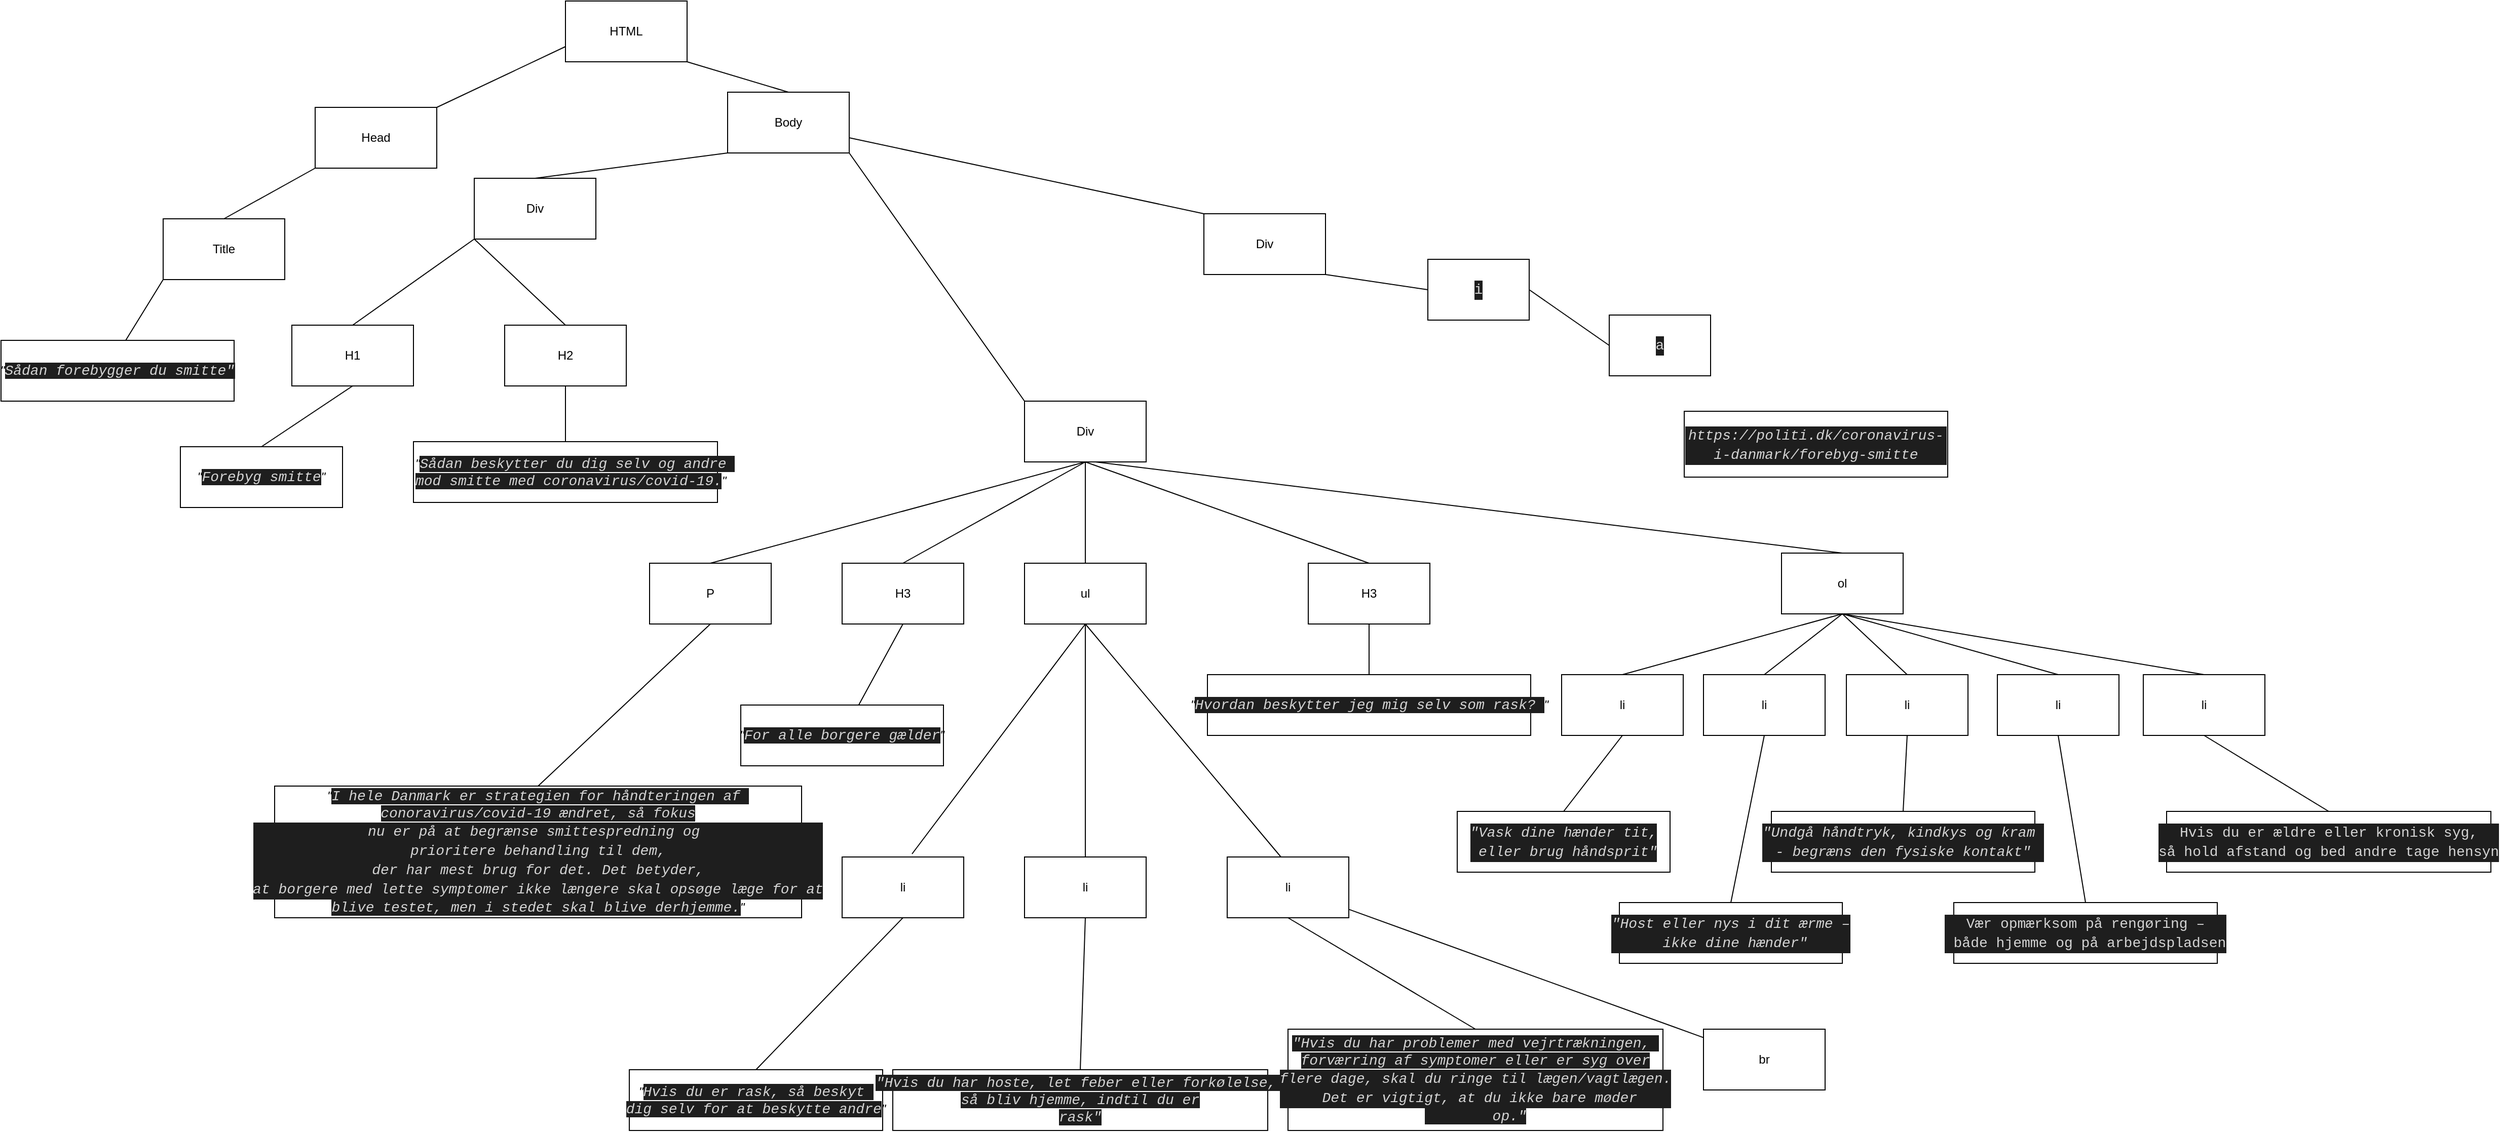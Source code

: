<mxfile version="14.4.3" type="device"><diagram id="SWk45aJRewrwvjy1jRBv" name="Side-1"><mxGraphModel dx="3197" dy="1370" grid="1" gridSize="10" guides="1" tooltips="1" connect="1" arrows="1" fold="1" page="1" pageScale="1" pageWidth="827" pageHeight="1169" math="0" shadow="0"><root><mxCell id="0"/><mxCell id="1" parent="0"/><mxCell id="Qfj3tp9A4YCkuV0znQAr-1" value="HTML" style="rounded=0;whiteSpace=wrap;html=1;" vertex="1" parent="1"><mxGeometry x="-270" y="10" width="120" height="60" as="geometry"/></mxCell><mxCell id="Qfj3tp9A4YCkuV0znQAr-2" value="Head" style="rounded=0;whiteSpace=wrap;html=1;" vertex="1" parent="1"><mxGeometry x="-517" y="115" width="120" height="60" as="geometry"/></mxCell><mxCell id="Qfj3tp9A4YCkuV0znQAr-3" value="Body" style="rounded=0;whiteSpace=wrap;html=1;" vertex="1" parent="1"><mxGeometry x="-110" y="100" width="120" height="60" as="geometry"/></mxCell><mxCell id="Qfj3tp9A4YCkuV0znQAr-4" value="Title" style="rounded=0;whiteSpace=wrap;html=1;" vertex="1" parent="1"><mxGeometry x="-667" y="225" width="120" height="60" as="geometry"/></mxCell><mxCell id="Qfj3tp9A4YCkuV0znQAr-5" value="Div&lt;span style=&quot;color: rgba(0 , 0 , 0 , 0) ; font-family: monospace ; font-size: 0px&quot;&gt;%3CmxGraphModel%3E%3Croot%3E%3CmxCell%20id%3D%220%22%2F%3E%3CmxCell%20id%3D%221%22%20parent%3D%220%22%2F%3E%3CmxCell%20id%3D%222%22%20value%3D%22Title%22%20style%3D%22rounded%3D0%3BwhiteSpace%3Dwrap%3Bhtml%3D1%3B%22%20vertex%3D%221%22%20parent%3D%221%22%3E%3CmxGeometry%20x%3D%22100%22%20y%3D%22340%22%20width%3D%22120%22%20height%3D%2260%22%20as%3D%22geometry%22%2F%3E%3C%2FmxCell%3E%3C%2Froot%3E%3C%2FmxGraphModel%3E&lt;/span&gt;&lt;span style=&quot;color: rgba(0 , 0 , 0 , 0) ; font-family: monospace ; font-size: 0px&quot;&gt;%3CmxGraphModel%3E%3Croot%3E%3CmxCell%20id%3D%220%22%2F%3E%3CmxCell%20id%3D%221%22%20parent%3D%220%22%2F%3E%3CmxCell%20id%3D%222%22%20value%3D%22Title%22%20style%3D%22rounded%3D0%3BwhiteSpace%3Dwrap%3Bhtml%3D1%3B%22%20vertex%3D%221%22%20parent%3D%221%22%3E%3CmxGeometry%20x%3D%22100%22%20y%3D%22340%22%20width%3D%22120%22%20height%3D%2260%22%20as%3D%22geometry%22%2F%3E%3C%2FmxCell%3E%3C%2Froot%3E%3C%2FmxGraphModel%3E&lt;/span&gt;" style="rounded=0;whiteSpace=wrap;html=1;" vertex="1" parent="1"><mxGeometry x="183" y="405" width="120" height="60" as="geometry"/></mxCell><mxCell id="Qfj3tp9A4YCkuV0znQAr-6" value="Div" style="rounded=0;whiteSpace=wrap;html=1;" vertex="1" parent="1"><mxGeometry x="-360" y="185" width="120" height="60" as="geometry"/></mxCell><mxCell id="Qfj3tp9A4YCkuV0znQAr-7" value="Div&lt;span style=&quot;color: rgba(0 , 0 , 0 , 0) ; font-family: monospace ; font-size: 0px&quot;&gt;%3CmxGraphModel%3E%3Croot%3E%3CmxCell%20id%3D%220%22%2F%3E%3CmxCell%20id%3D%221%22%20parent%3D%220%22%2F%3E%3CmxCell%20id%3D%222%22%20value%3D%22Title%22%20style%3D%22rounded%3D0%3BwhiteSpace%3Dwrap%3Bhtml%3D1%3B%22%20vertex%3D%221%22%20parent%3D%221%22%3E%3CmxGeometry%20x%3D%22100%22%20y%3D%22340%22%20width%3D%22120%22%20height%3D%2260%22%20as%3D%22geometry%22%2F%3E%3C%2FmxCell%3E%3C%2Froot%3E%3C%2FmxGraphModel%3E&lt;/span&gt;&lt;span style=&quot;color: rgba(0 , 0 , 0 , 0) ; font-family: monospace ; font-size: 0px&quot;&gt;%3CmxGraphModel%3E%3Croot%3E%3CmxCell%20id%3D%220%22%2F%3E%3CmxCell%20id%3D%221%22%20parent%3D%220%22%2F%3E%3CmxCell%20id%3D%222%22%20value%3D%22Title%22%20style%3D%22rounded%3D0%3BwhiteSpace%3Dwrap%3Bhtml%3D1%3B%22%20vertex%3D%221%22%20parent%3D%221%22%3E%3CmxGeometry%20x%3D%22100%22%20y%3D%22340%22%20width%3D%22120%22%20height%3D%2260%22%20as%3D%22geometry%22%2F%3E%3C%2FmxCell%3E%3C%2Froot%3E%3C%2FmxGraphModel%3E&lt;/span&gt;" style="rounded=0;whiteSpace=wrap;html=1;" vertex="1" parent="1"><mxGeometry x="360" y="220" width="120" height="60" as="geometry"/></mxCell><mxCell id="Qfj3tp9A4YCkuV0znQAr-8" value="H1" style="rounded=0;whiteSpace=wrap;html=1;" vertex="1" parent="1"><mxGeometry x="-540" y="330" width="120" height="60" as="geometry"/></mxCell><mxCell id="Qfj3tp9A4YCkuV0znQAr-9" value="H2" style="rounded=0;whiteSpace=wrap;html=1;" vertex="1" parent="1"><mxGeometry x="-330" y="330" width="120" height="60" as="geometry"/></mxCell><mxCell id="Qfj3tp9A4YCkuV0znQAr-10" value="&lt;i&gt;&quot;&lt;span style=&quot;background-color: rgb(30 , 30 , 30) ; color: rgb(212 , 212 , 212) ; font-family: &amp;#34;consolas&amp;#34; , &amp;#34;courier new&amp;#34; , monospace ; font-size: 14px&quot;&gt;Forebyg&amp;nbsp;smitte&lt;/span&gt;&lt;span&gt;&quot;&lt;/span&gt;&lt;/i&gt;" style="rounded=0;whiteSpace=wrap;html=1;" vertex="1" parent="1"><mxGeometry x="-650" y="450" width="160" height="60" as="geometry"/></mxCell><mxCell id="Qfj3tp9A4YCkuV0znQAr-11" value="&lt;i&gt;&quot;&lt;span style=&quot;background-color: rgb(30 , 30 , 30) ; color: rgb(212 , 212 , 212) ; font-family: &amp;#34;consolas&amp;#34; , &amp;#34;courier new&amp;#34; , monospace ; font-size: 14px&quot;&gt;Sådan&amp;nbsp;beskytter&amp;nbsp;du&amp;nbsp;dig&amp;nbsp;selv&amp;nbsp;og&amp;nbsp;andre&amp;nbsp;&lt;br&gt;mod&amp;nbsp;smitte&amp;nbsp;med&amp;nbsp;coronavirus/covid-19.&lt;/span&gt;&lt;span&gt;&quot;&lt;/span&gt;&lt;/i&gt;" style="rounded=0;whiteSpace=wrap;html=1;align=left;" vertex="1" parent="1"><mxGeometry x="-420" y="445" width="300" height="60" as="geometry"/></mxCell><mxCell id="Qfj3tp9A4YCkuV0znQAr-12" value="" style="endArrow=none;html=1;entryX=0;entryY=0.75;entryDx=0;entryDy=0;exitX=1;exitY=0;exitDx=0;exitDy=0;" edge="1" parent="1" source="Qfj3tp9A4YCkuV0znQAr-2" target="Qfj3tp9A4YCkuV0znQAr-1"><mxGeometry width="50" height="50" relative="1" as="geometry"><mxPoint x="-437" y="155" as="sourcePoint"/><mxPoint x="-333" y="65" as="targetPoint"/></mxGeometry></mxCell><mxCell id="Qfj3tp9A4YCkuV0znQAr-13" value="" style="endArrow=none;html=1;entryX=0;entryY=1;entryDx=0;entryDy=0;exitX=0.5;exitY=0;exitDx=0;exitDy=0;" edge="1" parent="1" source="Qfj3tp9A4YCkuV0znQAr-4" target="Qfj3tp9A4YCkuV0znQAr-2"><mxGeometry width="50" height="50" relative="1" as="geometry"><mxPoint x="-427" y="175" as="sourcePoint"/><mxPoint x="-323" y="75" as="targetPoint"/></mxGeometry></mxCell><mxCell id="Qfj3tp9A4YCkuV0znQAr-14" value="&lt;i&gt;&quot;&lt;span style=&quot;background-color: rgb(30 , 30 , 30) ; color: rgb(212 , 212 , 212) ; font-family: &amp;#34;consolas&amp;#34; , &amp;#34;courier new&amp;#34; , monospace ; font-size: 14px&quot;&gt;Sådan&amp;nbsp;forebygger&amp;nbsp;du&amp;nbsp;smitte&quot;&lt;/span&gt;&lt;/i&gt;" style="rounded=0;whiteSpace=wrap;html=1;" vertex="1" parent="1"><mxGeometry x="-827" y="345" width="230" height="60" as="geometry"/></mxCell><mxCell id="Qfj3tp9A4YCkuV0znQAr-15" value="" style="endArrow=none;html=1;entryX=0;entryY=1;entryDx=0;entryDy=0;exitX=0.535;exitY=0;exitDx=0;exitDy=0;exitPerimeter=0;" edge="1" parent="1" source="Qfj3tp9A4YCkuV0znQAr-14" target="Qfj3tp9A4YCkuV0znQAr-4"><mxGeometry width="50" height="50" relative="1" as="geometry"><mxPoint x="-597" y="235" as="sourcePoint"/><mxPoint x="-507" y="185" as="targetPoint"/><Array as="points"/></mxGeometry></mxCell><mxCell id="Qfj3tp9A4YCkuV0znQAr-17" value="" style="endArrow=none;html=1;exitX=0.5;exitY=0;exitDx=0;exitDy=0;" edge="1" parent="1" source="Qfj3tp9A4YCkuV0znQAr-8"><mxGeometry width="50" height="50" relative="1" as="geometry"><mxPoint x="-400.0" y="295" as="sourcePoint"/><mxPoint x="-360" y="245" as="targetPoint"/><Array as="points"/></mxGeometry></mxCell><mxCell id="Qfj3tp9A4YCkuV0znQAr-18" value="" style="endArrow=none;html=1;entryX=0;entryY=1;entryDx=0;entryDy=0;exitX=0.5;exitY=0;exitDx=0;exitDy=0;" edge="1" parent="1" source="Qfj3tp9A4YCkuV0znQAr-9" target="Qfj3tp9A4YCkuV0znQAr-6"><mxGeometry width="50" height="50" relative="1" as="geometry"><mxPoint x="-470" y="340" as="sourcePoint"/><mxPoint x="-353.05" y="245" as="targetPoint"/><Array as="points"/></mxGeometry></mxCell><mxCell id="Qfj3tp9A4YCkuV0znQAr-19" value="" style="endArrow=none;html=1;entryX=0.5;entryY=1;entryDx=0;entryDy=0;exitX=0.5;exitY=0;exitDx=0;exitDy=0;" edge="1" parent="1" source="Qfj3tp9A4YCkuV0znQAr-11" target="Qfj3tp9A4YCkuV0znQAr-9"><mxGeometry width="50" height="50" relative="1" as="geometry"><mxPoint x="-246" y="485" as="sourcePoint"/><mxPoint x="-350" y="255" as="targetPoint"/><Array as="points"/></mxGeometry></mxCell><mxCell id="Qfj3tp9A4YCkuV0znQAr-20" value="" style="endArrow=none;html=1;entryX=0.5;entryY=1;entryDx=0;entryDy=0;exitX=0.5;exitY=0;exitDx=0;exitDy=0;" edge="1" parent="1" source="Qfj3tp9A4YCkuV0znQAr-10" target="Qfj3tp9A4YCkuV0znQAr-8"><mxGeometry width="50" height="50" relative="1" as="geometry"><mxPoint x="-540" y="445" as="sourcePoint"/><mxPoint x="-350" y="255" as="targetPoint"/><Array as="points"/></mxGeometry></mxCell><mxCell id="Qfj3tp9A4YCkuV0znQAr-21" value="" style="endArrow=none;html=1;entryX=0;entryY=1;entryDx=0;entryDy=0;exitX=0.5;exitY=0;exitDx=0;exitDy=0;" edge="1" parent="1" source="Qfj3tp9A4YCkuV0znQAr-6" target="Qfj3tp9A4YCkuV0znQAr-3"><mxGeometry width="50" height="50" relative="1" as="geometry"><mxPoint x="-327" y="405" as="sourcePoint"/><mxPoint x="-323" y="75" as="targetPoint"/></mxGeometry></mxCell><mxCell id="Qfj3tp9A4YCkuV0znQAr-22" value="" style="endArrow=none;html=1;entryX=1;entryY=1;entryDx=0;entryDy=0;exitX=0.5;exitY=0;exitDx=0;exitDy=0;" edge="1" parent="1" source="Qfj3tp9A4YCkuV0znQAr-3" target="Qfj3tp9A4YCkuV0znQAr-1"><mxGeometry width="50" height="50" relative="1" as="geometry"><mxPoint x="-387" y="125" as="sourcePoint"/><mxPoint x="-213" y="65" as="targetPoint"/></mxGeometry></mxCell><mxCell id="Qfj3tp9A4YCkuV0znQAr-23" value="P" style="rounded=0;whiteSpace=wrap;html=1;" vertex="1" parent="1"><mxGeometry x="-187" y="565" width="120" height="60" as="geometry"/></mxCell><mxCell id="Qfj3tp9A4YCkuV0znQAr-24" value="H3" style="rounded=0;whiteSpace=wrap;html=1;" vertex="1" parent="1"><mxGeometry x="3" y="565" width="120" height="60" as="geometry"/></mxCell><mxCell id="Qfj3tp9A4YCkuV0znQAr-25" value="ul" style="rounded=0;whiteSpace=wrap;html=1;" vertex="1" parent="1"><mxGeometry x="183" y="565" width="120" height="60" as="geometry"/></mxCell><mxCell id="Qfj3tp9A4YCkuV0znQAr-26" value="H3" style="rounded=0;whiteSpace=wrap;html=1;" vertex="1" parent="1"><mxGeometry x="463" y="565" width="120" height="60" as="geometry"/></mxCell><mxCell id="Qfj3tp9A4YCkuV0znQAr-27" value="ol" style="rounded=0;whiteSpace=wrap;html=1;" vertex="1" parent="1"><mxGeometry x="930" y="555" width="120" height="60" as="geometry"/></mxCell><mxCell id="Qfj3tp9A4YCkuV0znQAr-29" value="" style="endArrow=none;html=1;entryX=1;entryY=1;entryDx=0;entryDy=0;exitX=0;exitY=0;exitDx=0;exitDy=0;" edge="1" parent="1" source="Qfj3tp9A4YCkuV0znQAr-5" target="Qfj3tp9A4YCkuV0znQAr-3"><mxGeometry width="50" height="50" relative="1" as="geometry"><mxPoint x="-447" y="415" as="sourcePoint"/><mxPoint x="-177" y="235.0" as="targetPoint"/></mxGeometry></mxCell><mxCell id="Qfj3tp9A4YCkuV0znQAr-30" value="" style="endArrow=none;html=1;entryX=0.5;entryY=1;entryDx=0;entryDy=0;exitX=0.5;exitY=0;exitDx=0;exitDy=0;" edge="1" parent="1" source="Qfj3tp9A4YCkuV0znQAr-25" target="Qfj3tp9A4YCkuV0znQAr-5"><mxGeometry width="50" height="50" relative="1" as="geometry"><mxPoint x="193" y="415" as="sourcePoint"/><mxPoint x="-57" y="235.0" as="targetPoint"/></mxGeometry></mxCell><mxCell id="Qfj3tp9A4YCkuV0znQAr-31" value="" style="endArrow=none;html=1;entryX=0.5;entryY=1;entryDx=0;entryDy=0;exitX=0.5;exitY=0;exitDx=0;exitDy=0;" edge="1" parent="1" source="Qfj3tp9A4YCkuV0znQAr-26" target="Qfj3tp9A4YCkuV0znQAr-5"><mxGeometry width="50" height="50" relative="1" as="geometry"><mxPoint x="253" y="575" as="sourcePoint"/><mxPoint x="253" y="475" as="targetPoint"/></mxGeometry></mxCell><mxCell id="Qfj3tp9A4YCkuV0znQAr-32" value="" style="endArrow=none;html=1;exitX=0.5;exitY=0;exitDx=0;exitDy=0;" edge="1" parent="1" source="Qfj3tp9A4YCkuV0znQAr-27"><mxGeometry width="50" height="50" relative="1" as="geometry"><mxPoint x="433" y="575" as="sourcePoint"/><mxPoint x="253" y="465" as="targetPoint"/></mxGeometry></mxCell><mxCell id="Qfj3tp9A4YCkuV0znQAr-33" value="" style="endArrow=none;html=1;exitX=0.5;exitY=0;exitDx=0;exitDy=0;" edge="1" parent="1" source="Qfj3tp9A4YCkuV0znQAr-24"><mxGeometry width="50" height="50" relative="1" as="geometry"><mxPoint x="253" y="575" as="sourcePoint"/><mxPoint x="243" y="465" as="targetPoint"/></mxGeometry></mxCell><mxCell id="Qfj3tp9A4YCkuV0znQAr-34" value="" style="endArrow=none;html=1;entryX=0.5;entryY=1;entryDx=0;entryDy=0;exitX=0.5;exitY=0;exitDx=0;exitDy=0;" edge="1" parent="1" source="Qfj3tp9A4YCkuV0znQAr-23" target="Qfj3tp9A4YCkuV0znQAr-5"><mxGeometry width="50" height="50" relative="1" as="geometry"><mxPoint x="263" y="585" as="sourcePoint"/><mxPoint x="263" y="485" as="targetPoint"/></mxGeometry></mxCell><mxCell id="Qfj3tp9A4YCkuV0znQAr-35" value="" style="endArrow=none;html=1;exitX=0;exitY=0;exitDx=0;exitDy=0;entryX=1;entryY=0.75;entryDx=0;entryDy=0;" edge="1" parent="1" source="Qfj3tp9A4YCkuV0znQAr-7" target="Qfj3tp9A4YCkuV0znQAr-3"><mxGeometry width="50" height="50" relative="1" as="geometry"><mxPoint x="883" y="415" as="sourcePoint"/><mxPoint x="248" y="285" as="targetPoint"/></mxGeometry></mxCell><mxCell id="Qfj3tp9A4YCkuV0znQAr-36" value="&lt;i&gt;&quot;&lt;span style=&quot;background-color: rgb(30 , 30 , 30) ; color: rgb(212 , 212 , 212) ; font-family: &amp;#34;consolas&amp;#34; , &amp;#34;courier new&amp;#34; , monospace ; font-size: 14px&quot;&gt;I&amp;nbsp;hele&amp;nbsp;Danmark&amp;nbsp;er&amp;nbsp;strategien&amp;nbsp;for&amp;nbsp;håndteringen&amp;nbsp;af&amp;nbsp;&lt;br&gt;conoravirus/covid-19&amp;nbsp;ændret,&amp;nbsp;så&amp;nbsp;fokus&lt;/span&gt;&lt;br&gt;&lt;/i&gt;&lt;div style=&quot;color: rgb(212 , 212 , 212) ; background-color: rgb(30 , 30 , 30) ; font-family: &amp;#34;consolas&amp;#34; , &amp;#34;courier new&amp;#34; , monospace ; font-size: 14px ; line-height: 19px&quot;&gt;&lt;div&gt;&lt;i&gt;nu&amp;nbsp;er&amp;nbsp;på&amp;nbsp;at&amp;nbsp;begrænse&amp;nbsp;smittespredning&amp;nbsp;og&amp;nbsp;&lt;/i&gt;&lt;/div&gt;&lt;div&gt;&lt;i&gt;prioritere&amp;nbsp;behandling&amp;nbsp;til&amp;nbsp;dem,&lt;/i&gt;&lt;/div&gt;&lt;div&gt;&lt;i&gt;der&amp;nbsp;har&amp;nbsp;mest&amp;nbsp;brug&amp;nbsp;&lt;/i&gt;&lt;i&gt;for&amp;nbsp;det.&amp;nbsp;Det&amp;nbsp;betyder,&lt;/i&gt;&lt;/div&gt;&lt;div&gt;&lt;i&gt;at&amp;nbsp;borgere&amp;nbsp;med&amp;nbsp;lette&amp;nbsp;symptomer&amp;nbsp;ikke&amp;nbsp;længere&amp;nbsp;skal&amp;nbsp;opsøge&amp;nbsp;læge&amp;nbsp;for&amp;nbsp;at&lt;/i&gt;&lt;/div&gt;&lt;/div&gt;&lt;i&gt;&lt;span style=&quot;background-color: rgb(30 , 30 , 30) ; color: rgb(212 , 212 , 212) ; font-family: &amp;#34;consolas&amp;#34; , &amp;#34;courier new&amp;#34; , monospace ; font-size: 14px&quot;&gt;blive&amp;nbsp;testet,&amp;nbsp;men&amp;nbsp;i&amp;nbsp;stedet&amp;nbsp;skal&amp;nbsp;blive&amp;nbsp;derhjemme.&lt;/span&gt;&quot;&lt;/i&gt;" style="rounded=0;whiteSpace=wrap;html=1;align=center;" vertex="1" parent="1"><mxGeometry x="-557" y="785" width="520" height="130" as="geometry"/></mxCell><mxCell id="Qfj3tp9A4YCkuV0znQAr-37" value="" style="endArrow=none;html=1;entryX=0.5;entryY=1;entryDx=0;entryDy=0;exitX=0.5;exitY=0;exitDx=0;exitDy=0;" edge="1" parent="1" source="Qfj3tp9A4YCkuV0znQAr-36" target="Qfj3tp9A4YCkuV0znQAr-23"><mxGeometry width="50" height="50" relative="1" as="geometry"><mxPoint x="-287" y="775" as="sourcePoint"/><mxPoint x="253" y="475" as="targetPoint"/></mxGeometry></mxCell><mxCell id="Qfj3tp9A4YCkuV0znQAr-38" value="&lt;i&gt;&quot;&lt;span style=&quot;background-color: rgb(30 , 30 , 30) ; color: rgb(212 , 212 , 212) ; font-family: &amp;#34;consolas&amp;#34; , &amp;#34;courier new&amp;#34; , monospace ; font-size: 14px&quot;&gt;For&amp;nbsp;alle&amp;nbsp;borgere&amp;nbsp;gælder&lt;/span&gt;&quot;&lt;/i&gt;" style="rounded=0;whiteSpace=wrap;html=1;align=center;" vertex="1" parent="1"><mxGeometry x="-97" y="705" width="200" height="60" as="geometry"/></mxCell><mxCell id="Qfj3tp9A4YCkuV0znQAr-39" value="" style="endArrow=none;html=1;entryX=0.5;entryY=1;entryDx=0;entryDy=0;" edge="1" parent="1" source="Qfj3tp9A4YCkuV0znQAr-38" target="Qfj3tp9A4YCkuV0znQAr-24"><mxGeometry width="50" height="50" relative="1" as="geometry"><mxPoint x="-287" y="795" as="sourcePoint"/><mxPoint x="-117" y="635" as="targetPoint"/></mxGeometry></mxCell><mxCell id="Qfj3tp9A4YCkuV0znQAr-40" value="li" style="rounded=0;whiteSpace=wrap;html=1;" vertex="1" parent="1"><mxGeometry x="183" y="855" width="120" height="60" as="geometry"/></mxCell><mxCell id="Qfj3tp9A4YCkuV0znQAr-41" value="li" style="rounded=0;whiteSpace=wrap;html=1;" vertex="1" parent="1"><mxGeometry x="3" y="855" width="120" height="60" as="geometry"/></mxCell><mxCell id="Qfj3tp9A4YCkuV0znQAr-42" value="li" style="rounded=0;whiteSpace=wrap;html=1;" vertex="1" parent="1"><mxGeometry x="383" y="855" width="120" height="60" as="geometry"/></mxCell><mxCell id="Qfj3tp9A4YCkuV0znQAr-43" value="br" style="rounded=0;whiteSpace=wrap;html=1;" vertex="1" parent="1"><mxGeometry x="853" y="1025" width="120" height="60" as="geometry"/></mxCell><mxCell id="Qfj3tp9A4YCkuV0znQAr-44" value="&lt;i&gt;&quot;&lt;span style=&quot;background-color: rgb(30 , 30 , 30) ; color: rgb(212 , 212 , 212) ; font-family: &amp;#34;consolas&amp;#34; , &amp;#34;courier new&amp;#34; , monospace ; font-size: 14px&quot;&gt;Hvis&amp;nbsp;du&amp;nbsp;er&amp;nbsp;rask,&amp;nbsp;så&amp;nbsp;beskyt&amp;nbsp;&lt;br&gt;dig&amp;nbsp;selv&amp;nbsp;for&amp;nbsp;at&amp;nbsp;beskytte&amp;nbsp;andre&lt;/span&gt;&lt;span&gt;&quot;&lt;/span&gt;&lt;/i&gt;" style="rounded=0;whiteSpace=wrap;html=1;" vertex="1" parent="1"><mxGeometry x="-207" y="1065" width="250" height="60" as="geometry"/></mxCell><mxCell id="Qfj3tp9A4YCkuV0znQAr-45" value="&lt;i&gt;&lt;font color=&quot;#d4d4d4&quot; face=&quot;consolas, courier new, monospace&quot;&gt;&lt;span style=&quot;font-size: 14px ; background-color: rgb(30 , 30 , 30)&quot;&gt;&quot;&lt;/span&gt;&lt;/font&gt;&lt;span style=&quot;background-color: rgb(30 , 30 , 30) ; color: rgb(212 , 212 , 212) ; font-family: &amp;#34;consolas&amp;#34; , &amp;#34;courier new&amp;#34; , monospace ; font-size: 14px&quot;&gt;Hvis&amp;nbsp;du&amp;nbsp;har&amp;nbsp;hoste,&amp;nbsp;let&amp;nbsp;feber&amp;nbsp;eller&amp;nbsp;forkølelse,&amp;nbsp;&lt;br&gt;så&amp;nbsp;bliv&amp;nbsp;hjemme,&amp;nbsp;indtil&amp;nbsp;du&amp;nbsp;er&lt;/span&gt;&lt;br&gt;&lt;span style=&quot;background-color: rgb(30 , 30 , 30) ; color: rgb(212 , 212 , 212) ; font-family: &amp;#34;consolas&amp;#34; , &amp;#34;courier new&amp;#34; , monospace ; font-size: 14px&quot;&gt;rask&lt;/span&gt;&lt;font color=&quot;#d4d4d4&quot; face=&quot;consolas, courier new, monospace&quot;&gt;&lt;span style=&quot;font-size: 14px ; background-color: rgb(30 , 30 , 30)&quot;&gt;&quot;&lt;/span&gt;&lt;/font&gt;&lt;/i&gt;" style="rounded=0;whiteSpace=wrap;html=1;" vertex="1" parent="1"><mxGeometry x="53" y="1065" width="370" height="60" as="geometry"/></mxCell><mxCell id="Qfj3tp9A4YCkuV0znQAr-46" value="&lt;i&gt;&lt;span style=&quot;background-color: rgb(30 , 30 , 30) ; color: rgb(212 , 212 , 212) ; font-family: &amp;#34;consolas&amp;#34; , &amp;#34;courier new&amp;#34; , monospace ; font-size: 14px&quot;&gt;&quot;&lt;/span&gt;&lt;span style=&quot;background-color: rgb(30 , 30 , 30) ; color: rgb(212 , 212 , 212) ; font-family: &amp;#34;consolas&amp;#34; , &amp;#34;courier new&amp;#34; , monospace ; font-size: 14px&quot;&gt;Hvis&amp;nbsp;du&amp;nbsp;har&amp;nbsp;problemer&amp;nbsp;med&amp;nbsp;vejrtrækningen,&amp;nbsp;&lt;br&gt;forværring&amp;nbsp;af&amp;nbsp;symptomer&amp;nbsp;eller&amp;nbsp;er&amp;nbsp;syg&amp;nbsp;over&lt;/span&gt;&lt;br&gt;&lt;/i&gt;&lt;div style=&quot;color: rgb(212 , 212 , 212) ; background-color: rgb(30 , 30 , 30) ; font-family: &amp;#34;consolas&amp;#34; , &amp;#34;courier new&amp;#34; , monospace ; font-size: 14px ; line-height: 19px&quot;&gt;&lt;div&gt;&lt;i&gt;flere&amp;nbsp;dage,&amp;nbsp;skal&amp;nbsp;du&amp;nbsp;ringe&amp;nbsp;til&amp;nbsp;lægen/vagtlægen.&lt;/i&gt;&lt;/div&gt;&lt;div&gt;&lt;i&gt;&amp;nbsp;Det&amp;nbsp;er&amp;nbsp;vigtigt,&amp;nbsp;at&amp;nbsp;du&amp;nbsp;ikke&amp;nbsp;bare&amp;nbsp;møder&lt;/i&gt;&lt;/div&gt;&lt;/div&gt;&lt;span style=&quot;background-color: rgb(30 , 30 , 30) ; color: rgb(212 , 212 , 212) ; font-family: &amp;#34;consolas&amp;#34; , &amp;#34;courier new&amp;#34; , monospace ; font-size: 14px&quot;&gt;&lt;i&gt;&amp;nbsp;&amp;nbsp;&amp;nbsp;&amp;nbsp;&amp;nbsp;&amp;nbsp;&amp;nbsp;&amp;nbsp;op.&lt;/i&gt;&lt;/span&gt;&lt;i&gt;&lt;span style=&quot;background-color: rgb(30 , 30 , 30) ; color: rgb(212 , 212 , 212) ; font-family: &amp;#34;consolas&amp;#34; , &amp;#34;courier new&amp;#34; , monospace ; font-size: 14px&quot;&gt;&quot;&lt;br&gt;&lt;/span&gt;&lt;/i&gt;" style="rounded=0;whiteSpace=wrap;html=1;" vertex="1" parent="1"><mxGeometry x="443" y="1025" width="370" height="100" as="geometry"/></mxCell><mxCell id="Qfj3tp9A4YCkuV0znQAr-48" value="" style="endArrow=none;html=1;entryX=0.5;entryY=1;entryDx=0;entryDy=0;exitX=0.5;exitY=0;exitDx=0;exitDy=0;" edge="1" parent="1" source="Qfj3tp9A4YCkuV0znQAr-44" target="Qfj3tp9A4YCkuV0znQAr-41"><mxGeometry width="50" height="50" relative="1" as="geometry"><mxPoint x="29.364" y="715" as="sourcePoint"/><mxPoint x="73" y="635" as="targetPoint"/></mxGeometry></mxCell><mxCell id="Qfj3tp9A4YCkuV0znQAr-49" value="" style="endArrow=none;html=1;entryX=0.5;entryY=1;entryDx=0;entryDy=0;exitX=0.5;exitY=0;exitDx=0;exitDy=0;" edge="1" parent="1" source="Qfj3tp9A4YCkuV0znQAr-45" target="Qfj3tp9A4YCkuV0znQAr-40"><mxGeometry width="50" height="50" relative="1" as="geometry"><mxPoint x="193" y="1065" as="sourcePoint"/><mxPoint x="338" y="915" as="targetPoint"/></mxGeometry></mxCell><mxCell id="Qfj3tp9A4YCkuV0znQAr-50" value="" style="endArrow=none;html=1;entryX=0.5;entryY=1;entryDx=0;entryDy=0;exitX=0.5;exitY=0;exitDx=0;exitDy=0;" edge="1" parent="1" source="Qfj3tp9A4YCkuV0znQAr-46" target="Qfj3tp9A4YCkuV0znQAr-42"><mxGeometry width="50" height="50" relative="1" as="geometry"><mxPoint x="248" y="1075" as="sourcePoint"/><mxPoint x="343" y="925" as="targetPoint"/></mxGeometry></mxCell><mxCell id="Qfj3tp9A4YCkuV0znQAr-51" value="" style="endArrow=none;html=1;" edge="1" parent="1" source="Qfj3tp9A4YCkuV0znQAr-43" target="Qfj3tp9A4YCkuV0znQAr-42"><mxGeometry width="50" height="50" relative="1" as="geometry"><mxPoint x="638" y="1035" as="sourcePoint"/><mxPoint x="693" y="925" as="targetPoint"/></mxGeometry></mxCell><mxCell id="Qfj3tp9A4YCkuV0znQAr-53" value="" style="endArrow=none;html=1;entryX=0.5;entryY=1;entryDx=0;entryDy=0;exitX=0.575;exitY=-0.05;exitDx=0;exitDy=0;exitPerimeter=0;" edge="1" parent="1" source="Qfj3tp9A4YCkuV0znQAr-41" target="Qfj3tp9A4YCkuV0znQAr-25"><mxGeometry width="50" height="50" relative="1" as="geometry"><mxPoint x="248" y="1075" as="sourcePoint"/><mxPoint x="343" y="925" as="targetPoint"/></mxGeometry></mxCell><mxCell id="Qfj3tp9A4YCkuV0znQAr-54" value="" style="endArrow=none;html=1;entryX=0.5;entryY=1;entryDx=0;entryDy=0;exitX=0.5;exitY=0;exitDx=0;exitDy=0;" edge="1" parent="1" source="Qfj3tp9A4YCkuV0znQAr-40" target="Qfj3tp9A4YCkuV0znQAr-25"><mxGeometry width="50" height="50" relative="1" as="geometry"><mxPoint x="82" y="862" as="sourcePoint"/><mxPoint x="253" y="635" as="targetPoint"/></mxGeometry></mxCell><mxCell id="Qfj3tp9A4YCkuV0znQAr-55" value="" style="endArrow=none;html=1;entryX=0.5;entryY=1;entryDx=0;entryDy=0;exitX=0.442;exitY=0;exitDx=0;exitDy=0;exitPerimeter=0;" edge="1" parent="1" source="Qfj3tp9A4YCkuV0znQAr-42" target="Qfj3tp9A4YCkuV0znQAr-25"><mxGeometry width="50" height="50" relative="1" as="geometry"><mxPoint x="343" y="865" as="sourcePoint"/><mxPoint x="253" y="635" as="targetPoint"/></mxGeometry></mxCell><mxCell id="Qfj3tp9A4YCkuV0znQAr-56" value="&lt;i&gt;&quot;&lt;span style=&quot;background-color: rgb(30 , 30 , 30) ; color: rgb(212 , 212 , 212) ; font-family: &amp;#34;consolas&amp;#34; , &amp;#34;courier new&amp;#34; , monospace ; font-size: 14px&quot;&gt;Hvordan&amp;nbsp;beskytter&amp;nbsp;jeg&amp;nbsp;mig&amp;nbsp;selv&amp;nbsp;som&amp;nbsp;rask?&amp;nbsp;&lt;/span&gt;&lt;span&gt;&quot;&lt;/span&gt;&lt;/i&gt;" style="rounded=0;whiteSpace=wrap;html=1;" vertex="1" parent="1"><mxGeometry x="363.5" y="675" width="319" height="60" as="geometry"/></mxCell><mxCell id="Qfj3tp9A4YCkuV0znQAr-57" value="" style="endArrow=none;html=1;exitX=0.5;exitY=0;exitDx=0;exitDy=0;" edge="1" parent="1" source="Qfj3tp9A4YCkuV0znQAr-56" target="Qfj3tp9A4YCkuV0znQAr-26"><mxGeometry width="50" height="50" relative="1" as="geometry"><mxPoint x="533" y="575" as="sourcePoint"/><mxPoint x="253" y="475" as="targetPoint"/></mxGeometry></mxCell><mxCell id="Qfj3tp9A4YCkuV0znQAr-63" value="li" style="rounded=0;whiteSpace=wrap;html=1;" vertex="1" parent="1"><mxGeometry x="853" y="675" width="120" height="60" as="geometry"/></mxCell><mxCell id="Qfj3tp9A4YCkuV0znQAr-64" value="li" style="rounded=0;whiteSpace=wrap;html=1;" vertex="1" parent="1"><mxGeometry x="713" y="675" width="120" height="60" as="geometry"/></mxCell><mxCell id="Qfj3tp9A4YCkuV0znQAr-65" value="li" style="rounded=0;whiteSpace=wrap;html=1;" vertex="1" parent="1"><mxGeometry x="994" y="675" width="120" height="60" as="geometry"/></mxCell><mxCell id="Qfj3tp9A4YCkuV0znQAr-66" value="li" style="rounded=0;whiteSpace=wrap;html=1;" vertex="1" parent="1"><mxGeometry x="1143" y="675" width="120" height="60" as="geometry"/></mxCell><mxCell id="Qfj3tp9A4YCkuV0znQAr-67" value="li" style="rounded=0;whiteSpace=wrap;html=1;" vertex="1" parent="1"><mxGeometry x="1287" y="675" width="120" height="60" as="geometry"/></mxCell><mxCell id="Qfj3tp9A4YCkuV0znQAr-69" value="&lt;div style=&quot;color: rgb(212 , 212 , 212) ; background-color: rgb(30 , 30 , 30) ; font-family: &amp;#34;consolas&amp;#34; , &amp;#34;courier new&amp;#34; , monospace ; font-size: 14px ; line-height: 19px&quot;&gt;&lt;i&gt;&quot;Vask&amp;nbsp;dine&amp;nbsp;hænder&amp;nbsp;tit,&lt;/i&gt;&lt;/div&gt;&lt;div style=&quot;color: rgb(212 , 212 , 212) ; background-color: rgb(30 , 30 , 30) ; font-family: &amp;#34;consolas&amp;#34; , &amp;#34;courier new&amp;#34; , monospace ; font-size: 14px ; line-height: 19px&quot;&gt;&lt;i&gt;&amp;nbsp;eller&amp;nbsp;brug&amp;nbsp;håndsprit&quot;&lt;/i&gt;&lt;/div&gt;" style="rounded=0;whiteSpace=wrap;html=1;" vertex="1" parent="1"><mxGeometry x="610" y="810" width="210" height="60" as="geometry"/></mxCell><mxCell id="Qfj3tp9A4YCkuV0znQAr-70" value="&lt;div style=&quot;color: rgb(212 , 212 , 212) ; background-color: rgb(30 , 30 , 30) ; font-family: &amp;#34;consolas&amp;#34; , &amp;#34;courier new&amp;#34; , monospace ; font-size: 14px ; line-height: 19px&quot;&gt;&lt;div style=&quot;font-family: &amp;#34;consolas&amp;#34; , &amp;#34;courier new&amp;#34; , monospace ; line-height: 19px&quot;&gt;&lt;i&gt;&quot;Host&amp;nbsp;eller&amp;nbsp;nys&amp;nbsp;i&amp;nbsp;dit&amp;nbsp;ærme&amp;nbsp;–&amp;nbsp;ikke&amp;nbsp;dine&amp;nbsp;hænder&quot;&lt;/i&gt;&lt;/div&gt;&lt;/div&gt;" style="rounded=0;whiteSpace=wrap;html=1;" vertex="1" parent="1"><mxGeometry x="770" y="900" width="220" height="60" as="geometry"/></mxCell><mxCell id="Qfj3tp9A4YCkuV0znQAr-71" value="&lt;div style=&quot;color: rgb(212 , 212 , 212) ; background-color: rgb(30 , 30 , 30) ; font-family: &amp;#34;consolas&amp;#34; , &amp;#34;courier new&amp;#34; , monospace ; font-size: 14px ; line-height: 19px&quot;&gt;&lt;div style=&quot;font-family: &amp;#34;consolas&amp;#34; , &amp;#34;courier new&amp;#34; , monospace ; line-height: 19px&quot;&gt;&lt;div style=&quot;font-family: &amp;#34;consolas&amp;#34; , &amp;#34;courier new&amp;#34; , monospace ; line-height: 19px&quot;&gt;&lt;i&gt;&quot;Undgå&amp;nbsp;håndtryk,&amp;nbsp;kindkys&amp;nbsp;og&amp;nbsp;kram&amp;nbsp;&lt;/i&gt;&lt;/div&gt;&lt;div style=&quot;font-family: &amp;#34;consolas&amp;#34; , &amp;#34;courier new&amp;#34; , monospace ; line-height: 19px&quot;&gt;&lt;i&gt;-&amp;nbsp;begræns&amp;nbsp;den&amp;nbsp;fysiske&amp;nbsp;kontakt&quot;&lt;/i&gt;&lt;/div&gt;&lt;/div&gt;&lt;/div&gt;" style="rounded=0;whiteSpace=wrap;html=1;" vertex="1" parent="1"><mxGeometry x="920" y="810" width="260" height="60" as="geometry"/></mxCell><mxCell id="Qfj3tp9A4YCkuV0znQAr-72" value="&lt;div style=&quot;color: rgb(212 , 212 , 212) ; background-color: rgb(30 , 30 , 30) ; font-family: &amp;#34;consolas&amp;#34; , &amp;#34;courier new&amp;#34; , monospace ; font-size: 14px ; line-height: 19px&quot;&gt;&lt;div style=&quot;font-family: &amp;#34;consolas&amp;#34; , &amp;#34;courier new&amp;#34; , monospace ; line-height: 19px&quot;&gt;&lt;div style=&quot;font-family: &amp;#34;consolas&amp;#34; , &amp;#34;courier new&amp;#34; , monospace ; line-height: 19px&quot;&gt;&lt;div style=&quot;font-family: &amp;#34;consolas&amp;#34; , &amp;#34;courier new&amp;#34; , monospace ; line-height: 19px&quot;&gt;Vær&amp;nbsp;opmærksom&amp;nbsp;på&amp;nbsp;rengøring&amp;nbsp;–&amp;nbsp;både&amp;nbsp;hjemme&amp;nbsp;og&amp;nbsp;på&amp;nbsp;arbejdspladsen&lt;/div&gt;&lt;/div&gt;&lt;/div&gt;&lt;/div&gt;" style="rounded=0;whiteSpace=wrap;html=1;" vertex="1" parent="1"><mxGeometry x="1100" y="900" width="260" height="60" as="geometry"/></mxCell><mxCell id="Qfj3tp9A4YCkuV0znQAr-74" value="&lt;div style=&quot;color: rgb(212 , 212 , 212) ; background-color: rgb(30 , 30 , 30) ; font-family: &amp;#34;consolas&amp;#34; , &amp;#34;courier new&amp;#34; , monospace ; font-size: 14px ; line-height: 19px&quot;&gt;&lt;div style=&quot;font-family: &amp;#34;consolas&amp;#34; , &amp;#34;courier new&amp;#34; , monospace ; line-height: 19px&quot;&gt;&lt;div style=&quot;font-family: &amp;#34;consolas&amp;#34; , &amp;#34;courier new&amp;#34; , monospace ; line-height: 19px&quot;&gt;&lt;div style=&quot;font-family: &amp;#34;consolas&amp;#34; , &amp;#34;courier new&amp;#34; , monospace ; line-height: 19px&quot;&gt;&lt;div style=&quot;font-family: &amp;#34;consolas&amp;#34; , &amp;#34;courier new&amp;#34; , monospace ; line-height: 19px&quot;&gt;Hvis&amp;nbsp;du&amp;nbsp;er&amp;nbsp;ældre&amp;nbsp;eller&amp;nbsp;kronisk&amp;nbsp;syg,&lt;/div&gt;&lt;div style=&quot;font-family: &amp;#34;consolas&amp;#34; , &amp;#34;courier new&amp;#34; , monospace ; line-height: 19px&quot;&gt;så&amp;nbsp;hold&amp;nbsp;afstand&amp;nbsp;og&amp;nbsp;bed&amp;nbsp;andre&amp;nbsp;tage&amp;nbsp;hensyn&lt;/div&gt;&lt;/div&gt;&lt;/div&gt;&lt;/div&gt;&lt;/div&gt;" style="rounded=0;whiteSpace=wrap;html=1;" vertex="1" parent="1"><mxGeometry x="1310" y="810" width="320" height="60" as="geometry"/></mxCell><mxCell id="Qfj3tp9A4YCkuV0znQAr-75" value="" style="endArrow=none;html=1;entryX=0.5;entryY=1;entryDx=0;entryDy=0;exitX=0.5;exitY=0;exitDx=0;exitDy=0;" edge="1" parent="1" source="Qfj3tp9A4YCkuV0znQAr-69" target="Qfj3tp9A4YCkuV0znQAr-64"><mxGeometry width="50" height="50" relative="1" as="geometry"><mxPoint x="533.0" y="575" as="sourcePoint"/><mxPoint x="253.0" y="475" as="targetPoint"/></mxGeometry></mxCell><mxCell id="Qfj3tp9A4YCkuV0znQAr-76" value="" style="endArrow=none;html=1;entryX=0.5;entryY=1;entryDx=0;entryDy=0;exitX=0.5;exitY=0;exitDx=0;exitDy=0;" edge="1" parent="1" source="Qfj3tp9A4YCkuV0znQAr-71" target="Qfj3tp9A4YCkuV0znQAr-65"><mxGeometry width="50" height="50" relative="1" as="geometry"><mxPoint x="725" y="820" as="sourcePoint"/><mxPoint x="783.0" y="745" as="targetPoint"/></mxGeometry></mxCell><mxCell id="Qfj3tp9A4YCkuV0znQAr-78" value="" style="endArrow=none;html=1;entryX=0.5;entryY=1;entryDx=0;entryDy=0;exitX=0.5;exitY=0;exitDx=0;exitDy=0;" edge="1" parent="1" source="Qfj3tp9A4YCkuV0znQAr-70" target="Qfj3tp9A4YCkuV0znQAr-63"><mxGeometry width="50" height="50" relative="1" as="geometry"><mxPoint x="735" y="830" as="sourcePoint"/><mxPoint x="793.0" y="755" as="targetPoint"/></mxGeometry></mxCell><mxCell id="Qfj3tp9A4YCkuV0znQAr-79" value="" style="endArrow=none;html=1;entryX=0.5;entryY=1;entryDx=0;entryDy=0;exitX=0.5;exitY=0;exitDx=0;exitDy=0;" edge="1" parent="1" source="Qfj3tp9A4YCkuV0znQAr-72" target="Qfj3tp9A4YCkuV0znQAr-66"><mxGeometry width="50" height="50" relative="1" as="geometry"><mxPoint x="890" y="910" as="sourcePoint"/><mxPoint x="923.0" y="745" as="targetPoint"/></mxGeometry></mxCell><mxCell id="Qfj3tp9A4YCkuV0znQAr-80" value="" style="endArrow=none;html=1;entryX=0.5;entryY=1;entryDx=0;entryDy=0;exitX=0.5;exitY=0;exitDx=0;exitDy=0;" edge="1" parent="1" source="Qfj3tp9A4YCkuV0znQAr-74" target="Qfj3tp9A4YCkuV0znQAr-67"><mxGeometry width="50" height="50" relative="1" as="geometry"><mxPoint x="1240" y="910" as="sourcePoint"/><mxPoint x="1213" y="745" as="targetPoint"/></mxGeometry></mxCell><mxCell id="Qfj3tp9A4YCkuV0znQAr-81" value="" style="endArrow=none;html=1;entryX=0.5;entryY=1;entryDx=0;entryDy=0;exitX=0.5;exitY=0;exitDx=0;exitDy=0;" edge="1" parent="1" source="Qfj3tp9A4YCkuV0znQAr-65" target="Qfj3tp9A4YCkuV0znQAr-27"><mxGeometry width="50" height="50" relative="1" as="geometry"><mxPoint x="1060" y="820" as="sourcePoint"/><mxPoint x="1064" y="745" as="targetPoint"/></mxGeometry></mxCell><mxCell id="Qfj3tp9A4YCkuV0znQAr-82" value="" style="endArrow=none;html=1;entryX=0.5;entryY=1;entryDx=0;entryDy=0;exitX=0.5;exitY=0;exitDx=0;exitDy=0;" edge="1" parent="1" source="Qfj3tp9A4YCkuV0znQAr-66" target="Qfj3tp9A4YCkuV0znQAr-27"><mxGeometry width="50" height="50" relative="1" as="geometry"><mxPoint x="1064" y="685" as="sourcePoint"/><mxPoint x="1013.0" y="634" as="targetPoint"/></mxGeometry></mxCell><mxCell id="Qfj3tp9A4YCkuV0znQAr-83" value="" style="endArrow=none;html=1;entryX=0.5;entryY=1;entryDx=0;entryDy=0;exitX=0.5;exitY=0;exitDx=0;exitDy=0;" edge="1" parent="1" source="Qfj3tp9A4YCkuV0znQAr-67" target="Qfj3tp9A4YCkuV0znQAr-27"><mxGeometry width="50" height="50" relative="1" as="geometry"><mxPoint x="1213" y="685" as="sourcePoint"/><mxPoint x="1013.0" y="634" as="targetPoint"/></mxGeometry></mxCell><mxCell id="Qfj3tp9A4YCkuV0znQAr-84" value="" style="endArrow=none;html=1;entryX=0.5;entryY=1;entryDx=0;entryDy=0;exitX=0.5;exitY=0;exitDx=0;exitDy=0;" edge="1" parent="1" source="Qfj3tp9A4YCkuV0znQAr-63" target="Qfj3tp9A4YCkuV0znQAr-27"><mxGeometry width="50" height="50" relative="1" as="geometry"><mxPoint x="1357" y="685" as="sourcePoint"/><mxPoint x="1013.0" y="634" as="targetPoint"/></mxGeometry></mxCell><mxCell id="Qfj3tp9A4YCkuV0znQAr-85" value="" style="endArrow=none;html=1;exitX=0.5;exitY=0;exitDx=0;exitDy=0;entryX=0.5;entryY=1;entryDx=0;entryDy=0;" edge="1" parent="1" source="Qfj3tp9A4YCkuV0znQAr-64" target="Qfj3tp9A4YCkuV0znQAr-27"><mxGeometry width="50" height="50" relative="1" as="geometry"><mxPoint x="923.0" y="685" as="sourcePoint"/><mxPoint x="1000" y="620" as="targetPoint"/></mxGeometry></mxCell><mxCell id="Qfj3tp9A4YCkuV0znQAr-86" value="&lt;div style=&quot;color: rgb(212 , 212 , 212) ; background-color: rgb(30 , 30 , 30) ; font-family: &amp;#34;consolas&amp;#34; , &amp;#34;courier new&amp;#34; , monospace ; font-size: 14px ; line-height: 19px&quot;&gt;&lt;div style=&quot;font-family: &amp;#34;consolas&amp;#34; , &amp;#34;courier new&amp;#34; , monospace ; line-height: 19px&quot;&gt;&lt;div style=&quot;font-family: &amp;#34;consolas&amp;#34; , &amp;#34;courier new&amp;#34; , monospace ; line-height: 19px&quot;&gt;&lt;div style=&quot;font-family: &amp;#34;consolas&amp;#34; , &amp;#34;courier new&amp;#34; , monospace ; line-height: 19px&quot;&gt;&lt;div style=&quot;font-family: &amp;#34;consolas&amp;#34; , &amp;#34;courier new&amp;#34; , monospace ; line-height: 19px&quot;&gt;Hvis&amp;nbsp;du&amp;nbsp;er&amp;nbsp;ældre&amp;nbsp;eller&amp;nbsp;kronisk&amp;nbsp;syg,&lt;/div&gt;&lt;div style=&quot;font-family: &amp;#34;consolas&amp;#34; , &amp;#34;courier new&amp;#34; , monospace ; line-height: 19px&quot;&gt;så&amp;nbsp;hold&amp;nbsp;afstand&amp;nbsp;og&amp;nbsp;bed&amp;nbsp;andre&amp;nbsp;tage&amp;nbsp;hensyn&lt;/div&gt;&lt;/div&gt;&lt;/div&gt;&lt;/div&gt;&lt;/div&gt;" style="rounded=0;whiteSpace=wrap;html=1;" vertex="1" parent="1"><mxGeometry x="1310" y="810" width="320" height="60" as="geometry"/></mxCell><mxCell id="Qfj3tp9A4YCkuV0znQAr-87" value="&lt;div style=&quot;color: rgb(212 , 212 , 212) ; background-color: rgb(30 , 30 , 30) ; font-family: &amp;#34;consolas&amp;#34; , &amp;#34;courier new&amp;#34; , monospace ; font-size: 14px ; line-height: 19px&quot;&gt;&lt;div style=&quot;font-family: &amp;#34;consolas&amp;#34; , &amp;#34;courier new&amp;#34; , monospace ; line-height: 19px&quot;&gt;&lt;div style=&quot;font-family: &amp;#34;consolas&amp;#34; , &amp;#34;courier new&amp;#34; , monospace ; line-height: 19px&quot;&gt;&lt;div style=&quot;font-family: &amp;#34;consolas&amp;#34; , &amp;#34;courier new&amp;#34; , monospace ; line-height: 19px&quot;&gt;&lt;div style=&quot;font-family: &amp;#34;consolas&amp;#34; , &amp;#34;courier new&amp;#34; , monospace ; line-height: 19px&quot;&gt;i&lt;/div&gt;&lt;/div&gt;&lt;/div&gt;&lt;/div&gt;&lt;/div&gt;" style="rounded=0;whiteSpace=wrap;html=1;" vertex="1" parent="1"><mxGeometry x="581" y="265" width="100" height="60" as="geometry"/></mxCell><mxCell id="Qfj3tp9A4YCkuV0znQAr-88" value="&lt;div style=&quot;color: rgb(212 , 212 , 212) ; background-color: rgb(30 , 30 , 30) ; font-family: &amp;#34;consolas&amp;#34; , &amp;#34;courier new&amp;#34; , monospace ; font-size: 14px ; line-height: 19px&quot;&gt;&lt;div style=&quot;font-family: &amp;#34;consolas&amp;#34; , &amp;#34;courier new&amp;#34; , monospace ; line-height: 19px&quot;&gt;&lt;div style=&quot;font-family: &amp;#34;consolas&amp;#34; , &amp;#34;courier new&amp;#34; , monospace ; line-height: 19px&quot;&gt;&lt;div style=&quot;font-family: &amp;#34;consolas&amp;#34; , &amp;#34;courier new&amp;#34; , monospace ; line-height: 19px&quot;&gt;&lt;div style=&quot;font-family: &amp;#34;consolas&amp;#34; , &amp;#34;courier new&amp;#34; , monospace ; line-height: 19px&quot;&gt;a&lt;/div&gt;&lt;/div&gt;&lt;/div&gt;&lt;/div&gt;&lt;/div&gt;" style="rounded=0;whiteSpace=wrap;html=1;" vertex="1" parent="1"><mxGeometry x="760" y="320" width="100" height="60" as="geometry"/></mxCell><mxCell id="Qfj3tp9A4YCkuV0znQAr-90" value="&lt;div style=&quot;color: rgb(212 , 212 , 212) ; background-color: rgb(30 , 30 , 30) ; font-family: &amp;#34;consolas&amp;#34; , &amp;#34;courier new&amp;#34; , monospace ; font-size: 14px ; line-height: 19px&quot;&gt;&lt;div style=&quot;font-family: &amp;#34;consolas&amp;#34; , &amp;#34;courier new&amp;#34; , monospace ; line-height: 19px&quot;&gt;&lt;div style=&quot;font-family: &amp;#34;consolas&amp;#34; , &amp;#34;courier new&amp;#34; , monospace ; line-height: 19px&quot;&gt;&lt;div style=&quot;font-family: &amp;#34;consolas&amp;#34; , &amp;#34;courier new&amp;#34; , monospace ; line-height: 19px&quot;&gt;&lt;div style=&quot;font-family: &amp;#34;consolas&amp;#34; , &amp;#34;courier new&amp;#34; , monospace ; line-height: 19px&quot;&gt;&lt;div style=&quot;font-family: &amp;#34;consolas&amp;#34; , &amp;#34;courier new&amp;#34; , monospace ; line-height: 19px&quot;&gt;&lt;i&gt;https://politi.dk/coronavirus-i-danmark/forebyg-smitte&lt;/i&gt;&lt;/div&gt;&lt;/div&gt;&lt;/div&gt;&lt;/div&gt;&lt;/div&gt;&lt;/div&gt;" style="rounded=0;whiteSpace=wrap;html=1;" vertex="1" parent="1"><mxGeometry x="834" y="415" width="260" height="65" as="geometry"/></mxCell><mxCell id="Qfj3tp9A4YCkuV0znQAr-91" value="" style="endArrow=none;html=1;entryX=1;entryY=1;entryDx=0;entryDy=0;exitX=0;exitY=0.5;exitDx=0;exitDy=0;" edge="1" parent="1" source="Qfj3tp9A4YCkuV0znQAr-87" target="Qfj3tp9A4YCkuV0znQAr-7"><mxGeometry width="50" height="50" relative="1" as="geometry"><mxPoint x="797" y="500" as="sourcePoint"/><mxPoint x="453" y="449.0" as="targetPoint"/></mxGeometry></mxCell><mxCell id="Qfj3tp9A4YCkuV0znQAr-92" value="" style="endArrow=none;html=1;entryX=1;entryY=0.5;entryDx=0;entryDy=0;exitX=0;exitY=0.5;exitDx=0;exitDy=0;" edge="1" parent="1" source="Qfj3tp9A4YCkuV0znQAr-88" target="Qfj3tp9A4YCkuV0znQAr-87"><mxGeometry width="50" height="50" relative="1" as="geometry"><mxPoint x="591" y="305" as="sourcePoint"/><mxPoint x="490" y="290" as="targetPoint"/></mxGeometry></mxCell></root></mxGraphModel></diagram></mxfile>